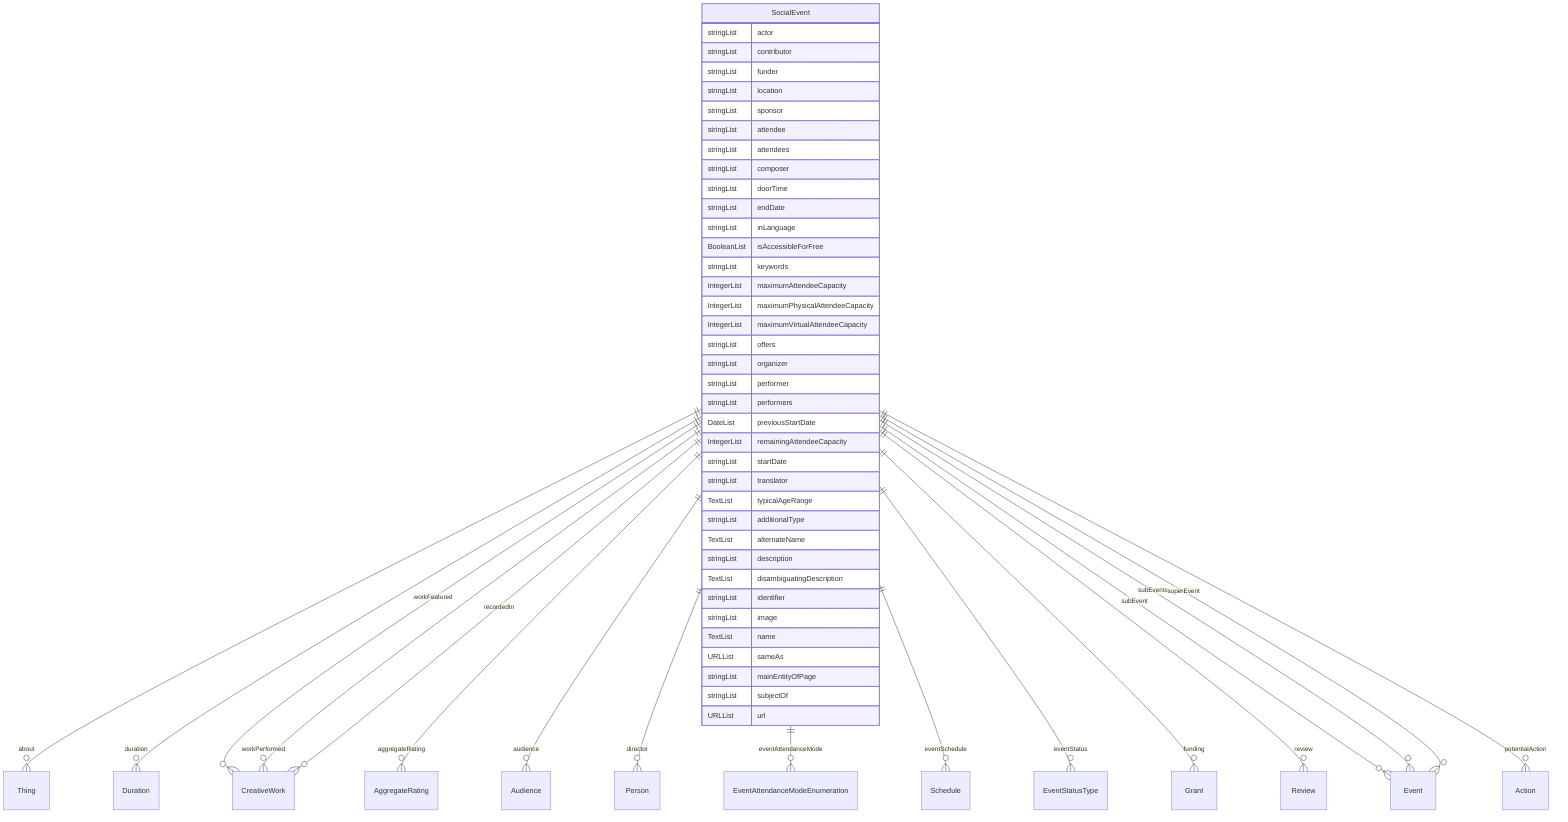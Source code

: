 erDiagram
SocialEvent {
    stringList actor  
    stringList contributor  
    stringList funder  
    stringList location  
    stringList sponsor  
    stringList attendee  
    stringList attendees  
    stringList composer  
    stringList doorTime  
    stringList endDate  
    stringList inLanguage  
    BooleanList isAccessibleForFree  
    stringList keywords  
    IntegerList maximumAttendeeCapacity  
    IntegerList maximumPhysicalAttendeeCapacity  
    IntegerList maximumVirtualAttendeeCapacity  
    stringList offers  
    stringList organizer  
    stringList performer  
    stringList performers  
    DateList previousStartDate  
    IntegerList remainingAttendeeCapacity  
    stringList startDate  
    stringList translator  
    TextList typicalAgeRange  
    stringList additionalType  
    TextList alternateName  
    stringList description  
    TextList disambiguatingDescription  
    stringList identifier  
    stringList image  
    TextList name  
    URLList sameAs  
    stringList mainEntityOfPage  
    stringList subjectOf  
    URLList url  
}

SocialEvent ||--}o Thing : "about"
SocialEvent ||--}o Duration : "duration"
SocialEvent ||--}o CreativeWork : "workFeatured"
SocialEvent ||--}o CreativeWork : "workPerformed"
SocialEvent ||--}o AggregateRating : "aggregateRating"
SocialEvent ||--}o Audience : "audience"
SocialEvent ||--}o Person : "director"
SocialEvent ||--}o EventAttendanceModeEnumeration : "eventAttendanceMode"
SocialEvent ||--}o Schedule : "eventSchedule"
SocialEvent ||--}o EventStatusType : "eventStatus"
SocialEvent ||--}o Grant : "funding"
SocialEvent ||--}o CreativeWork : "recordedIn"
SocialEvent ||--}o Review : "review"
SocialEvent ||--}o Event : "subEvent"
SocialEvent ||--}o Event : "subEvents"
SocialEvent ||--}o Event : "superEvent"
SocialEvent ||--}o Action : "potentialAction"